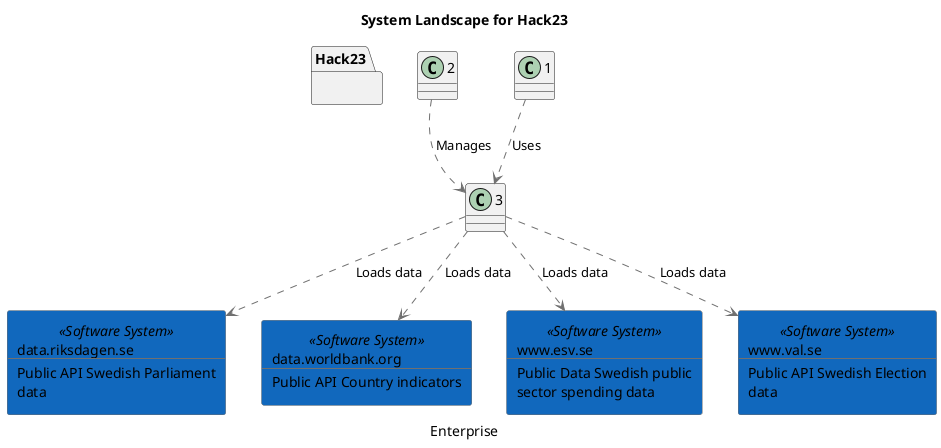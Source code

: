 @startuml(id=Enterprise)
scale max 2000x2000
title System Landscape for Hack23
caption Enterprise

skinparam {
  shadowing false
  arrowColor #707070
  actorBorderColor #707070
  componentBorderColor #707070
  rectangleBorderColor #707070
  noteBackgroundColor #ffffff
  noteBorderColor #707070
}
rectangle 4 <<Software System>> #1168bd [
  data.riksdagen.se
  --
  Public API Swedish Parliament
  data
]
rectangle 5 <<Software System>> #1168bd [
  data.worldbank.org
  --
  Public API Country indicators
]
rectangle 7 <<Software System>> #1168bd [
  www.esv.se
  --
  Public Data Swedish public
  sector spending data
]
rectangle 6 <<Software System>> #1168bd [
  www.val.se
  --
  Public API Swedish Election
  data
]
package "Hack23" {
}
2 .[#707070].> 3 : Manages
3 .[#707070].> 4 : Loads data
3 .[#707070].> 5 : Loads data
3 .[#707070].> 7 : Loads data
3 .[#707070].> 6 : Loads data
1 .[#707070].> 3 : Uses
@enduml